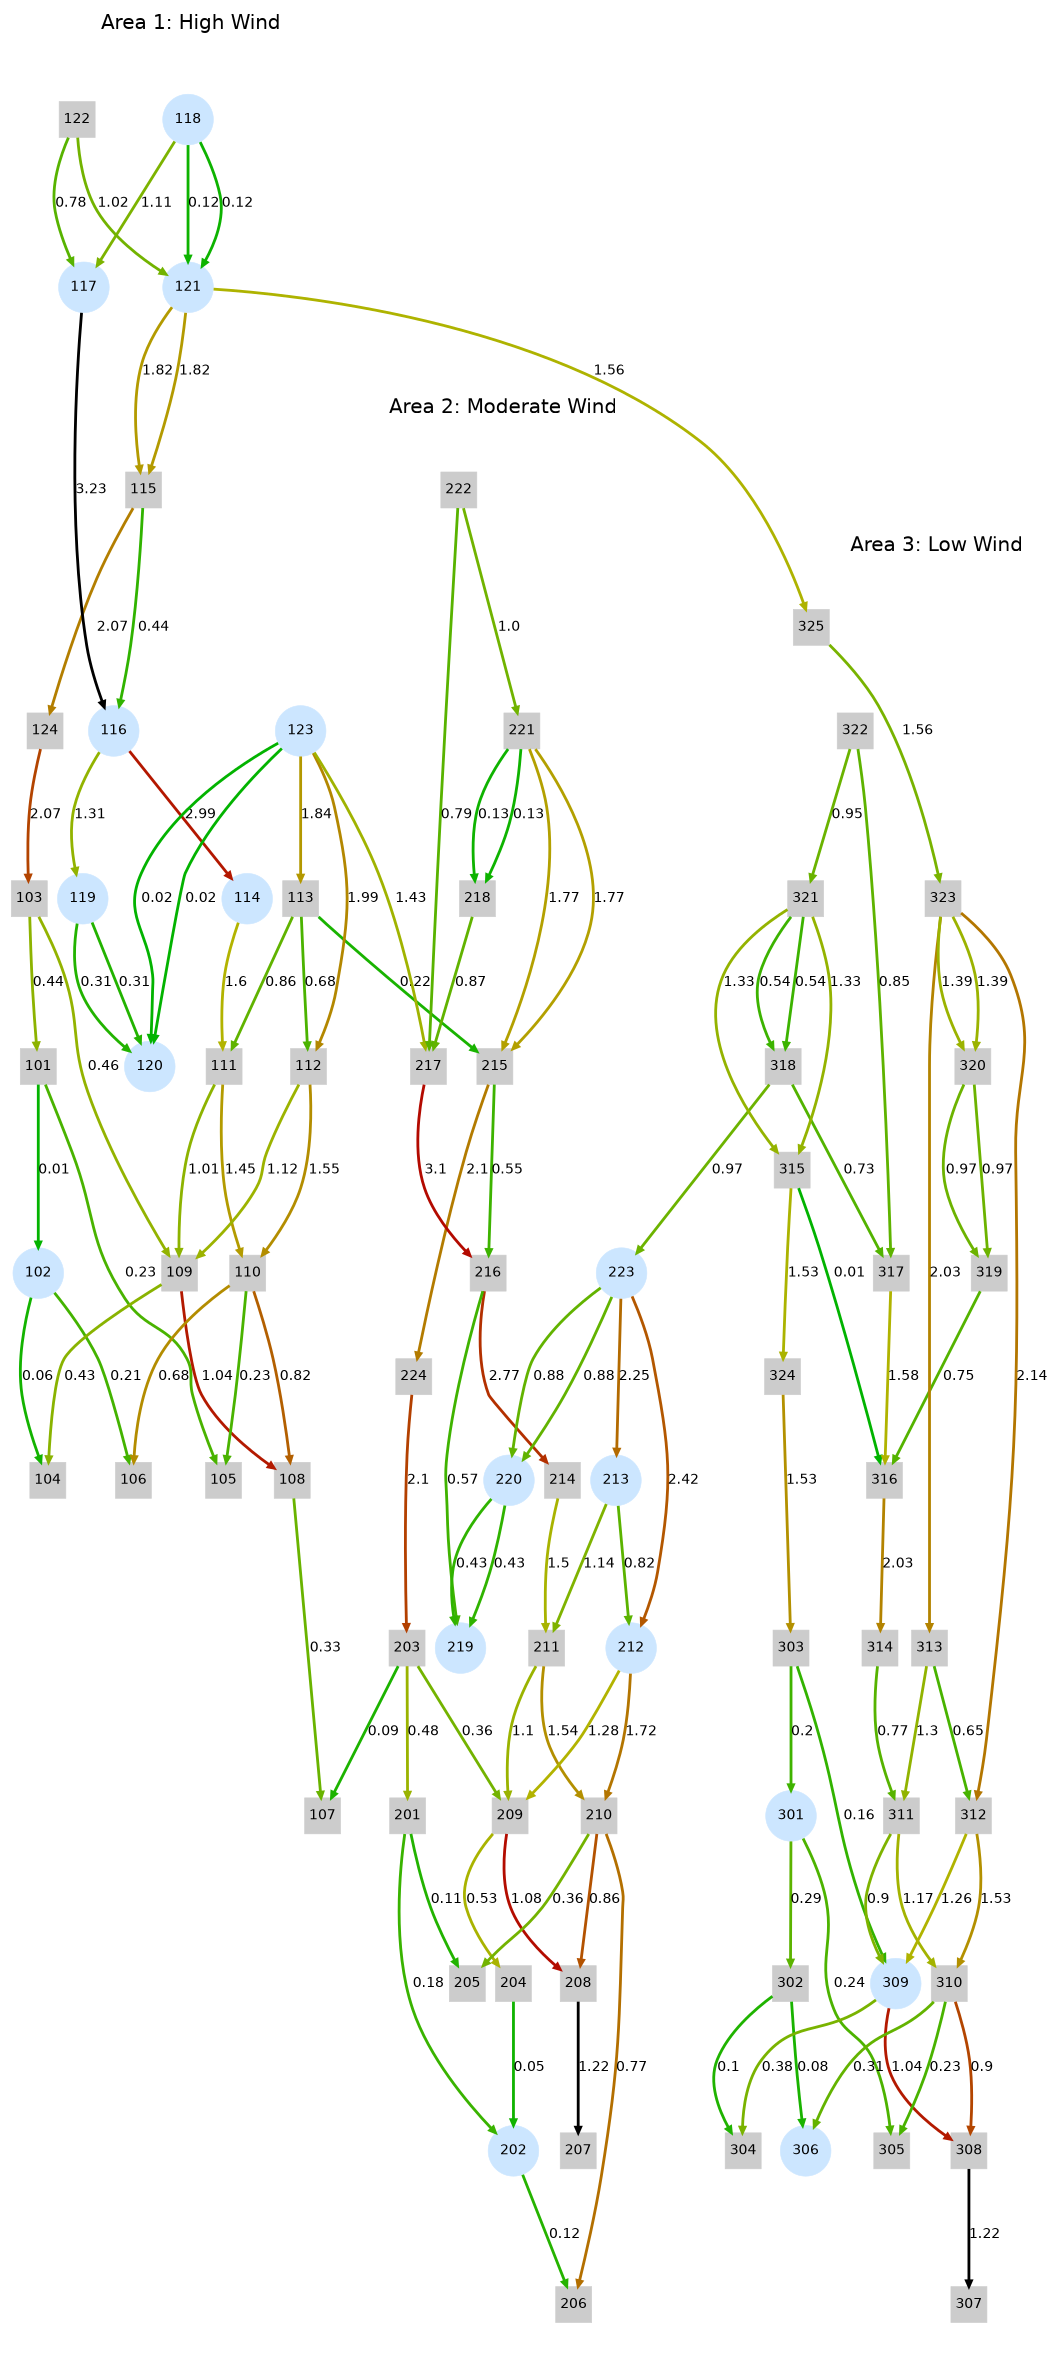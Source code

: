 digraph testResults {
newrank=true;
graph [fontname="Helvetica", tooltip=" ", overlap=false, size="7,16", ratio=fill, orientation="portrait",layout=dot];
node [fontname="Helvetica", shape=square, style=filled, fontsize=25, color="#cccccc"];
edge [fontname="Helvetica", penwidth=5, fontsize=25];
subgraph cluster_a1 {
label="Area 1: High Wind";
fontcolor="#000000";
fontname="Helvetica";
fontsize=35;
color="#ffffff";
labeljust="c";
1 [label=101, tooltip="Inj = -0.19"];
2 [label=102, tooltip="Inj = 0.26", shape=circle, color="#CCE6FF"];
3 [label=103, tooltip="Inj = -1.17"];
4 [label=104, tooltip="Inj = -0.48"];
5 [label=105, tooltip="Inj = -0.46"];
6 [label=106, tooltip="Inj = -0.89"];
7 [label=107, tooltip="Inj = -0.42"];
8 [label=108, tooltip="Inj = -1.52"];
9 [label=109, tooltip="Inj = -1.13"];
10 [label=110, tooltip="Inj = -1.26"];
11 [label=111, tooltip="Inj = 0.0"];
12 [label=112, tooltip="Inj = 0.0"];
13 [label=113, tooltip="Inj = -0.08"];
14 [label=114, tooltip="Inj = -1.39", shape=circle, color="#CCE6FF"];
15 [label=115, tooltip="Inj = -1.12"];
16 [label=116, tooltip="Inj = 0.62", shape=circle, color="#CCE6FF"];
17 [label=117, tooltip="Inj = 1.35", shape=circle, color="#CCE6FF"];
18 [label=118, tooltip="Inj = 1.34", shape=circle, color="#CCE6FF"];
19 [label=119, tooltip="Inj = -0.68", shape=circle, color="#CCE6FF"];
20 [label=120, tooltip="Inj = -0.67", shape=circle, color="#CCE6FF"];
21 [label=121, tooltip="Inj = 3.94", shape=circle, color="#CCE6FF"];
22 [label=122, tooltip="Inj = 1.79"];
23 [label=123, tooltip="Inj = 5.31", shape=circle, color="#CCE6FF"];
24 [label=124, tooltip="Inj = 0.0"];
}
subgraph cluster_a2 {
label="Area 2: Moderate Wind";
fontcolor="#000000";
fontname="Helvetica";
fontsize=35;
color="#ffffff";
labeljust="l";
25 [label=201, tooltip="Inj = -0.19"];
26 [label=202, tooltip="Inj = -0.11", shape=circle, color="#CCE6FF"];
27 [label=203, tooltip="Inj = -1.17"];
28 [label=204, tooltip="Inj = -0.48"];
29 [label=205, tooltip="Inj = -0.46"];
30 [label=206, tooltip="Inj = -0.89"];
31 [label=207, tooltip="Inj = -1.22"];
32 [label=208, tooltip="Inj = -0.72"];
33 [label=209, tooltip="Inj = -1.13"];
34 [label=210, tooltip="Inj = -1.26"];
35 [label=211, tooltip="Inj = 0.0"];
36 [label=212, tooltip="Inj = -0.24", shape=circle, color="#CCE6FF"];
37 [label=213, tooltip="Inj = -0.29", shape=circle, color="#CCE6FF"];
38 [label=214, tooltip="Inj = -1.26"];
39 [label=215, tooltip="Inj = -1.12"];
40 [label=216, tooltip="Inj = -0.31"];
41 [label=217, tooltip="Inj = 0.0"];
42 [label=218, tooltip="Inj = 0.62"];
43 [label=219, tooltip="Inj = -1.43", shape=circle, color="#CCE6FF"];
44 [label=220, tooltip="Inj = -0.9", shape=circle, color="#CCE6FF"];
45 [label=221, tooltip="Inj = 2.79"];
46 [label=222, tooltip="Inj = 1.79"];
47 [label=223, tooltip="Inj = 5.46", shape=circle, color="#CCE6FF"];
48 [label=224, tooltip="Inj = 0.0"];
}
subgraph cluster_a3 {
label="Area 3: Low Wind";
fontcolor="#000000";
fontname="Helvetica";
fontsize=35;
color="#ffffff";
labeljust="r";
49 [label=301, tooltip="Inj = 0.33", shape=circle, color="#CCE6FF"];
50 [label=302, tooltip="Inj = -0.12"];
51 [label=303, tooltip="Inj = -1.17"];
52 [label=304, tooltip="Inj = -0.48"];
53 [label=305, tooltip="Inj = -0.46"];
54 [label=306, tooltip="Inj = -0.38", shape=circle, color="#CCE6FF"];
55 [label=307, tooltip="Inj = -1.22"];
56 [label=308, tooltip="Inj = -0.72"];
57 [label=309, tooltip="Inj = -0.89", shape=circle, color="#CCE6FF"];
58 [label=310, tooltip="Inj = -1.26"];
59 [label=311, tooltip="Inj = 0.0"];
60 [label=312, tooltip="Inj = 0.0"];
61 [label=313, tooltip="Inj = -0.08"];
62 [label=314, tooltip="Inj = -1.26"];
63 [label=315, tooltip="Inj = -1.12"];
64 [label=316, tooltip="Inj = -0.31"];
65 [label=317, tooltip="Inj = 0.0"];
66 [label=318, tooltip="Inj = 0.62"];
67 [label=319, tooltip="Inj = -1.19"];
68 [label=320, tooltip="Inj = -0.84"];
69 [label=321, tooltip="Inj = 2.79"];
70 [label=322, tooltip="Inj = 1.79"];
71 [label=323, tooltip="Inj = 5.39"];
72 [label=324, tooltip="Inj = 0.0"];
73 [label=325, tooltip="Inj = 0.0"];
}
1 -> 2 [label=0.01, tooltip=" ", labeltooltip="Flow = 1%", color="0.33 1.000 0.700"];
3 -> 1 [label=0.44, tooltip=" ", labeltooltip="Flow = 39%", color="0.202 1.000 0.700"];
1 -> 5 [label=0.23, tooltip=" ", labeltooltip="Flow = 21%", color="0.265 1.000 0.700"];
2 -> 4 [label=0.06, tooltip=" ", labeltooltip="Flow = 5%", color="0.315 1.000 0.700"];
2 -> 6 [label=0.21, tooltip=" ", labeltooltip="Flow = 19%", color="0.271 1.000 0.700"];
3 -> 9 [label=0.46, tooltip=" ", labeltooltip="Flow = 41%", color="0.196 1.000 0.700"];
24 -> 3 [label=2.07, tooltip=" ", labeltooltip="Flow = 81%", color="0.064 1.000 0.700"];
9 -> 4 [label=0.43, tooltip=" ", labeltooltip="Flow = 38%", color="0.205 1.000 0.700"];
10 -> 5 [label=0.23, tooltip=" ", labeltooltip="Flow = 21%", color="0.265 1.000 0.700"];
10 -> 6 [label=0.68, tooltip=" ", labeltooltip="Flow = 61%", color="0.131 1.000 0.700"];
8 -> 7 [label=0.33, tooltip=" ", labeltooltip="Flow = 29%", color="0.235 1.000 0.700"];
27 -> 7 [label=0.09, tooltip=" ", labeltooltip="Flow = 8%", color="0.307 1.000 0.700"];
9 -> 8 [label=1.04, tooltip=" ", labeltooltip="Flow = 93%", color="0.024 1.000 0.700"];
10 -> 8 [label=0.82, tooltip=" ", labeltooltip="Flow = 73%", color="0.089 1.000 0.700"];
11 -> 9 [label=1.01, tooltip=" ", labeltooltip="Flow = 39%", color="0.202 1.000 0.700"];
12 -> 9 [label=1.12, tooltip=" ", labeltooltip="Flow = 44%", color="0.188 1.000 0.700"];
11 -> 10 [label=1.45, tooltip=" ", labeltooltip="Flow = 57%", color="0.145 1.000 0.700"];
12 -> 10 [label=1.55, tooltip=" ", labeltooltip="Flow = 61%", color="0.132 1.000 0.700"];
13 -> 11 [label=0.86, tooltip=" ", labeltooltip="Flow = 27%", color="0.244 1.000 0.700"];
14 -> 11 [label=1.6, tooltip=" ", labeltooltip="Flow = 50%", color="0.167 1.000 0.700"];
13 -> 12 [label=0.68, tooltip=" ", labeltooltip="Flow = 21%", color="0.263 1.000 0.700"];
23 -> 12 [label=1.99, tooltip=" ", labeltooltip="Flow = 62%", color="0.126 1.000 0.700"];
23 -> 13 [label=1.84, tooltip=" ", labeltooltip="Flow = 57%", color="0.142 1.000 0.700"];
13 -> 39 [label=0.22, tooltip=" ", labeltooltip="Flow = 7%", color="0.31 1.000 0.700"];
16 -> 14 [label=2.99, tooltip=" ", labeltooltip="Flow = 93%", color="0.022 1.000 0.700"];
15 -> 16 [label=0.44, tooltip=" ", labeltooltip="Flow = 14%", color="0.288 1.000 0.700"];
21 -> 15 [label=1.82, tooltip=" ", labeltooltip="Flow = 57%", color="0.144 1.000 0.700"];
21 -> 15 [label=1.82, tooltip=" ", labeltooltip="Flow = 57%", color="0.144 1.000 0.700"];
15 -> 24 [label=2.07, tooltip=" ", labeltooltip="Flow = 65%", color="0.118 1.000 0.700"];
17 -> 16 [label=3.23, tooltip=" ", labeltooltip="Flow = 101%", color="-0.003 1.000 0.700"];
16 -> 19 [label=1.31, tooltip=" ", labeltooltip="Flow = 41%", color="0.197 1.000 0.700"];
18 -> 17 [label=1.11, tooltip=" ", labeltooltip="Flow = 35%", color="0.218 1.000 0.700"];
22 -> 17 [label=0.78, tooltip=" ", labeltooltip="Flow = 24%", color="0.252 1.000 0.700"];
18 -> 21 [label=0.12, tooltip=" ", labeltooltip="Flow = 4%", color="0.321 1.000 0.700"];
18 -> 21 [label=0.12, tooltip=" ", labeltooltip="Flow = 4%", color="0.321 1.000 0.700"];
19 -> 20 [label=0.31, tooltip=" ", labeltooltip="Flow = 10%", color="0.301 1.000 0.700"];
19 -> 20 [label=0.31, tooltip=" ", labeltooltip="Flow = 10%", color="0.301 1.000 0.700"];
23 -> 20 [label=0.02, tooltip=" ", labeltooltip="Flow = 1%", color="0.331 1.000 0.700"];
23 -> 20 [label=0.02, tooltip=" ", labeltooltip="Flow = 1%", color="0.331 1.000 0.700"];
22 -> 21 [label=1.02, tooltip=" ", labeltooltip="Flow = 32%", color="0.227 1.000 0.700"];
23 -> 41 [label=1.43, tooltip=" ", labeltooltip="Flow = 45%", color="0.184 1.000 0.700"];
25 -> 26 [label=0.18, tooltip=" ", labeltooltip="Flow = 16%", color="0.28 1.000 0.700"];
27 -> 25 [label=0.48, tooltip=" ", labeltooltip="Flow = 43%", color="0.19 1.000 0.700"];
25 -> 29 [label=0.11, tooltip=" ", labeltooltip="Flow = 10%", color="0.301 1.000 0.700"];
28 -> 26 [label=0.05, tooltip=" ", labeltooltip="Flow = 4%", color="0.318 1.000 0.700"];
26 -> 30 [label=0.12, tooltip=" ", labeltooltip="Flow = 11%", color="0.298 1.000 0.700"];
27 -> 33 [label=0.36, tooltip=" ", labeltooltip="Flow = 32%", color="0.226 1.000 0.700"];
48 -> 27 [label=2.1, tooltip=" ", labeltooltip="Flow = 82%", color="0.06 1.000 0.700"];
33 -> 28 [label=0.53, tooltip=" ", labeltooltip="Flow = 47%", color="0.176 1.000 0.700"];
34 -> 29 [label=0.36, tooltip=" ", labeltooltip="Flow = 32%", color="0.226 1.000 0.700"];
34 -> 30 [label=0.77, tooltip=" ", labeltooltip="Flow = 69%", color="0.104 1.000 0.700"];
32 -> 31 [label=1.22, tooltip=" ", labeltooltip="Flow = 109%", color="-0.03 1.000 0.700"];
33 -> 32 [label=1.08, tooltip=" ", labeltooltip="Flow = 96%", color="0.012 1.000 0.700"];
34 -> 32 [label=0.86, tooltip=" ", labeltooltip="Flow = 77%", color="0.077 1.000 0.700"];
35 -> 33 [label=1.1, tooltip=" ", labeltooltip="Flow = 43%", color="0.19 1.000 0.700"];
36 -> 33 [label=1.28, tooltip=" ", labeltooltip="Flow = 50%", color="0.167 1.000 0.700"];
35 -> 34 [label=1.54, tooltip=" ", labeltooltip="Flow = 60%", color="0.133 1.000 0.700"];
36 -> 34 [label=1.72, tooltip=" ", labeltooltip="Flow = 67%", color="0.109 1.000 0.700"];
37 -> 35 [label=1.14, tooltip=" ", labeltooltip="Flow = 36%", color="0.215 1.000 0.700"];
38 -> 35 [label=1.5, tooltip=" ", labeltooltip="Flow = 47%", color="0.177 1.000 0.700"];
37 -> 36 [label=0.82, tooltip=" ", labeltooltip="Flow = 26%", color="0.248 1.000 0.700"];
47 -> 36 [label=2.42, tooltip=" ", labeltooltip="Flow = 76%", color="0.081 1.000 0.700"];
47 -> 37 [label=2.25, tooltip=" ", labeltooltip="Flow = 70%", color="0.099 1.000 0.700"];
40 -> 38 [label=2.77, tooltip=" ", labeltooltip="Flow = 87%", color="0.045 1.000 0.700"];
39 -> 40 [label=0.55, tooltip=" ", labeltooltip="Flow = 17%", color="0.276 1.000 0.700"];
45 -> 39 [label=1.77, tooltip=" ", labeltooltip="Flow = 55%", color="0.149 1.000 0.700"];
45 -> 39 [label=1.77, tooltip=" ", labeltooltip="Flow = 55%", color="0.149 1.000 0.700"];
39 -> 48 [label=2.1, tooltip=" ", labeltooltip="Flow = 66%", color="0.115 1.000 0.700"];
41 -> 40 [label=3.1, tooltip=" ", labeltooltip="Flow = 97%", color="0.01 1.000 0.700"];
40 -> 43 [label=0.57, tooltip=" ", labeltooltip="Flow = 18%", color="0.274 1.000 0.700"];
42 -> 41 [label=0.87, tooltip=" ", labeltooltip="Flow = 27%", color="0.243 1.000 0.700"];
46 -> 41 [label=0.79, tooltip=" ", labeltooltip="Flow = 25%", color="0.251 1.000 0.700"];
45 -> 42 [label=0.13, tooltip=" ", labeltooltip="Flow = 4%", color="0.32 1.000 0.700"];
45 -> 42 [label=0.13, tooltip=" ", labeltooltip="Flow = 4%", color="0.32 1.000 0.700"];
44 -> 43 [label=0.43, tooltip=" ", labeltooltip="Flow = 13%", color="0.289 1.000 0.700"];
44 -> 43 [label=0.43, tooltip=" ", labeltooltip="Flow = 13%", color="0.289 1.000 0.700"];
47 -> 44 [label=0.88, tooltip=" ", labeltooltip="Flow = 27%", color="0.242 1.000 0.700"];
47 -> 44 [label=0.88, tooltip=" ", labeltooltip="Flow = 27%", color="0.242 1.000 0.700"];
46 -> 45 [label=1.0, tooltip=" ", labeltooltip="Flow = 31%", color="0.229 1.000 0.700"];
49 -> 50 [label=0.29, tooltip=" ", labeltooltip="Flow = 26%", color="0.247 1.000 0.700"];
51 -> 49 [label=0.2, tooltip=" ", labeltooltip="Flow = 18%", color="0.274 1.000 0.700"];
49 -> 53 [label=0.24, tooltip=" ", labeltooltip="Flow = 21%", color="0.262 1.000 0.700"];
50 -> 52 [label=0.1, tooltip=" ", labeltooltip="Flow = 9%", color="0.304 1.000 0.700"];
50 -> 54 [label=0.08, tooltip=" ", labeltooltip="Flow = 7%", color="0.31 1.000 0.700"];
51 -> 57 [label=0.16, tooltip=" ", labeltooltip="Flow = 14%", color="0.286 1.000 0.700"];
72 -> 51 [label=1.53, tooltip=" ", labeltooltip="Flow = 60%", color="0.134 1.000 0.700"];
57 -> 52 [label=0.38, tooltip=" ", labeltooltip="Flow = 34%", color="0.22 1.000 0.700"];
58 -> 53 [label=0.23, tooltip=" ", labeltooltip="Flow = 21%", color="0.265 1.000 0.700"];
58 -> 54 [label=0.31, tooltip=" ", labeltooltip="Flow = 28%", color="0.241 1.000 0.700"];
56 -> 55 [label=1.22, tooltip=" ", labeltooltip="Flow = 109%", color="-0.03 1.000 0.700"];
57 -> 56 [label=1.04, tooltip=" ", labeltooltip="Flow = 93%", color="0.024 1.000 0.700"];
58 -> 56 [label=0.9, tooltip=" ", labeltooltip="Flow = 80%", color="0.065 1.000 0.700"];
59 -> 57 [label=0.9, tooltip=" ", labeltooltip="Flow = 35%", color="0.216 1.000 0.700"];
60 -> 57 [label=1.26, tooltip=" ", labeltooltip="Flow = 49%", color="0.169 1.000 0.700"];
59 -> 58 [label=1.17, tooltip=" ", labeltooltip="Flow = 46%", color="0.181 1.000 0.700"];
60 -> 58 [label=1.53, tooltip=" ", labeltooltip="Flow = 60%", color="0.134 1.000 0.700"];
61 -> 59 [label=1.3, tooltip=" ", labeltooltip="Flow = 41%", color="0.198 1.000 0.700"];
62 -> 59 [label=0.77, tooltip=" ", labeltooltip="Flow = 24%", color="0.253 1.000 0.700"];
61 -> 60 [label=0.65, tooltip=" ", labeltooltip="Flow = 20%", color="0.266 1.000 0.700"];
71 -> 60 [label=2.14, tooltip=" ", labeltooltip="Flow = 67%", color="0.11 1.000 0.700"];
71 -> 61 [label=2.03, tooltip=" ", labeltooltip="Flow = 63%", color="0.122 1.000 0.700"];
64 -> 62 [label=2.03, tooltip=" ", labeltooltip="Flow = 63%", color="0.122 1.000 0.700"];
63 -> 64 [label=0.01, tooltip=" ", labeltooltip="Flow = 0%", color="0.332 1.000 0.700"];
69 -> 63 [label=1.33, tooltip=" ", labeltooltip="Flow = 42%", color="0.195 1.000 0.700"];
69 -> 63 [label=1.33, tooltip=" ", labeltooltip="Flow = 42%", color="0.195 1.000 0.700"];
63 -> 72 [label=1.53, tooltip=" ", labeltooltip="Flow = 48%", color="0.174 1.000 0.700"];
65 -> 64 [label=1.58, tooltip=" ", labeltooltip="Flow = 49%", color="0.169 1.000 0.700"];
67 -> 64 [label=0.75, tooltip=" ", labeltooltip="Flow = 23%", color="0.255 1.000 0.700"];
66 -> 65 [label=0.73, tooltip=" ", labeltooltip="Flow = 23%", color="0.257 1.000 0.700"];
70 -> 65 [label=0.85, tooltip=" ", labeltooltip="Flow = 27%", color="0.245 1.000 0.700"];
69 -> 66 [label=0.54, tooltip=" ", labeltooltip="Flow = 17%", color="0.277 1.000 0.700"];
69 -> 66 [label=0.54, tooltip=" ", labeltooltip="Flow = 17%", color="0.277 1.000 0.700"];
68 -> 67 [label=0.97, tooltip=" ", labeltooltip="Flow = 30%", color="0.232 1.000 0.700"];
68 -> 67 [label=0.97, tooltip=" ", labeltooltip="Flow = 30%", color="0.232 1.000 0.700"];
71 -> 68 [label=1.39, tooltip=" ", labeltooltip="Flow = 43%", color="0.189 1.000 0.700"];
71 -> 68 [label=1.39, tooltip=" ", labeltooltip="Flow = 43%", color="0.189 1.000 0.700"];
70 -> 69 [label=0.95, tooltip=" ", labeltooltip="Flow = 30%", color="0.234 1.000 0.700"];
21 -> 73 [label=1.56, tooltip=" ", labeltooltip="Flow = 49%", color="0.171 1.000 0.700"];
66 -> 47 [label=0.97, tooltip=" ", labeltooltip="Flow = 30%", color="0.232 1.000 0.700"];
73 -> 71 [label=1.56, tooltip=" ", labeltooltip="Flow = 34%", color="0.221 1.000 0.700"];
}